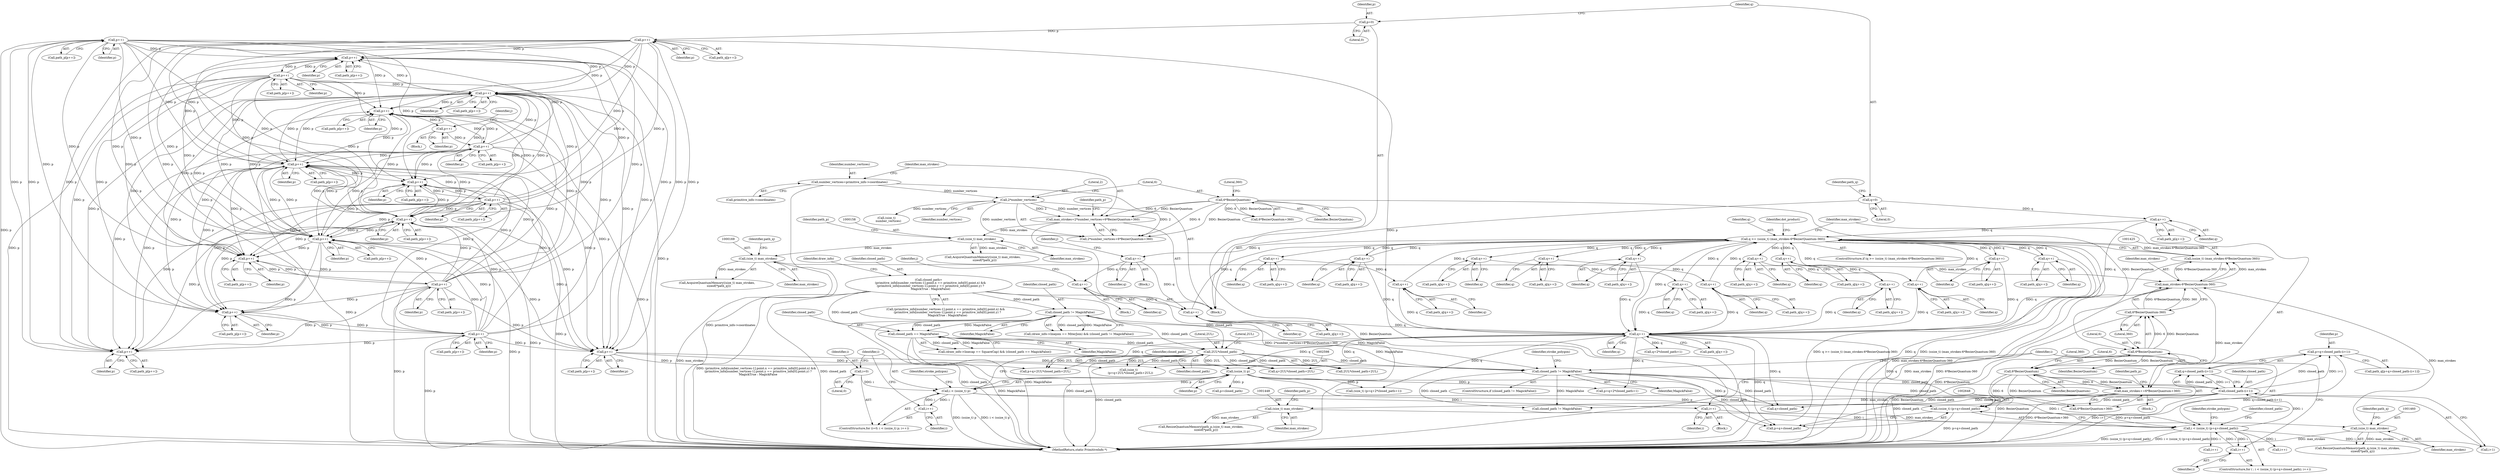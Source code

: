 digraph "0_ImageMagick_726812fa2fa7ce16bcf58f6e115f65427a1c0950_5@API" {
"1002672" [label="(Call,p+q+closed_path-(i+1))"];
"1002676" [label="(Call,closed_path-(i+1))"];
"1002620" [label="(Call,closed_path != MagickFalse)"];
"1002577" [label="(Call,2UL*closed_path)"];
"1000274" [label="(Call,closed_path != MagickFalse)"];
"1000221" [label="(Call,closed_path=\n    (primitive_info[number_vertices-1].point.x == primitive_info[0].point.x) &&\n    (primitive_info[number_vertices-1].point.y == primitive_info[0].point.y) ?\n    MagickTrue : MagickFalse)"];
"1000440" [label="(Call,closed_path == MagickFalse)"];
"1002645" [label="(Call,i < (ssize_t) (p+q+closed_path))"];
"1002642" [label="(Call,i++)"];
"1002595" [label="(Call,i < (ssize_t) p)"];
"1002592" [label="(Call,i=0)"];
"1002600" [label="(Call,i++)"];
"1002597" [label="(Call,(ssize_t) p)"];
"1002552" [label="(Call,p++)"];
"1001795" [label="(Call,p++)"];
"1001787" [label="(Call,p++)"];
"1001606" [label="(Call,p++)"];
"1001598" [label="(Call,p++)"];
"1002178" [label="(Call,p++)"];
"1002482" [label="(Call,p++)"];
"1002477" [label="(Call,p++)"];
"1002395" [label="(Call,p++)"];
"1001679" [label="(Call,p++)"];
"1000798" [label="(Call,p++)"];
"1000789" [label="(Call,p=0)"];
"1002026" [label="(Call,p++)"];
"1002018" [label="(Call,p++)"];
"1001713" [label="(Call,p++)"];
"1001705" [label="(Call,p++)"];
"1002212" [label="(Call,p++)"];
"1002204" [label="(Call,p++)"];
"1001777" [label="(Call,p++)"];
"1001588" [label="(Call,p++)"];
"1002654" [label="(Call,i++)"];
"1002647" [label="(Call,(ssize_t) (p+q+closed_path))"];
"1002560" [label="(Call,q++)"];
"1002105" [label="(Call,q++)"];
"1002097" [label="(Call,q++)"];
"1001422" [label="(Call,q >= (ssize_t) (max_strokes-6*BezierQuantum-360))"];
"1002170" [label="(Call,q++)"];
"1002196" [label="(Call,q++)"];
"1002188" [label="(Call,q++)"];
"1001697" [label="(Call,q++)"];
"1001689" [label="(Call,q++)"];
"1001999" [label="(Call,q++)"];
"1001915" [label="(Call,q++)"];
"1001994" [label="(Call,q++)"];
"1002276" [label="(Call,q++)"];
"1002294" [label="(Call,q++)"];
"1002286" [label="(Call,q++)"];
"1001527" [label="(Call,q++)"];
"1001519" [label="(Call,q++)"];
"1000806" [label="(Call,q++)"];
"1000792" [label="(Call,q=0)"];
"1001671" [label="(Call,q++)"];
"1002087" [label="(Call,q++)"];
"1001424" [label="(Call,(ssize_t) (max_strokes-6*BezierQuantum-360))"];
"1001426" [label="(Call,max_strokes-6*BezierQuantum-360)"];
"1001459" [label="(Call,(size_t) max_strokes)"];
"1001447" [label="(Call,(size_t) max_strokes)"];
"1001434" [label="(Call,max_strokes+=6*BezierQuantum+360)"];
"1001437" [label="(Call,6*BezierQuantum)"];
"1001429" [label="(Call,6*BezierQuantum)"];
"1000148" [label="(Call,6*BezierQuantum)"];
"1000168" [label="(Call,(size_t) max_strokes)"];
"1000157" [label="(Call,(size_t) max_strokes)"];
"1000141" [label="(Call,max_strokes=2*number_vertices+6*BezierQuantum+360)"];
"1000144" [label="(Call,2*number_vertices)"];
"1000136" [label="(Call,number_vertices=primitive_info->coordinates)"];
"1001428" [label="(Call,6*BezierQuantum-360)"];
"1002601" [label="(Identifier,i)"];
"1002018" [label="(Call,p++)"];
"1001677" [label="(Call,path_p[p++])"];
"1001431" [label="(Identifier,BezierQuantum)"];
"1001429" [label="(Call,6*BezierQuantum)"];
"1001778" [label="(Identifier,p)"];
"1000138" [label="(Call,primitive_info->coordinates)"];
"1002646" [label="(Identifier,i)"];
"1000434" [label="(Call,(draw_info->linecap == SquareCap) && (closed_path == MagickFalse))"];
"1002552" [label="(Call,p++)"];
"1002411" [label="(Block,)"];
"1001697" [label="(Call,q++)"];
"1001452" [label="(Identifier,path_p)"];
"1001437" [label="(Call,6*BezierQuantum)"];
"1000146" [label="(Identifier,number_vertices)"];
"1001788" [label="(Identifier,p)"];
"1002673" [label="(Identifier,p)"];
"1002477" [label="(Call,p++)"];
"1000792" [label="(Call,q=0)"];
"1000794" [label="(Literal,0)"];
"1000173" [label="(Identifier,path_q)"];
"1002597" [label="(Call,(ssize_t) p)"];
"1002621" [label="(Identifier,closed_path)"];
"1001994" [label="(Call,q++)"];
"1002483" [label="(Identifier,p)"];
"1001599" [label="(Identifier,p)"];
"1002642" [label="(Call,i++)"];
"1001435" [label="(Identifier,max_strokes)"];
"1002295" [label="(Identifier,q)"];
"1002591" [label="(ControlStructure,for (i=0; i < (ssize_t) p; i++))"];
"1001464" [label="(Identifier,path_q)"];
"1002560" [label="(Call,q++)"];
"1002743" [label="(Call,p+q+2*closed_path+1)"];
"1000806" [label="(Call,q++)"];
"1002179" [label="(Identifier,p)"];
"1000807" [label="(Identifier,q)"];
"1001997" [label="(Call,path_q[q++])"];
"1000797" [label="(Identifier,path_q)"];
"1002016" [label="(Call,path_p[p++])"];
"1000143" [label="(Call,2*number_vertices+6*BezierQuantum+360)"];
"1001428" [label="(Call,6*BezierQuantum-360)"];
"1001442" [label="(Identifier,path_p)"];
"1002393" [label="(Call,path_p[p++])"];
"1001447" [label="(Call,(size_t) max_strokes)"];
"1002622" [label="(Identifier,MagickFalse)"];
"1001588" [label="(Call,p++)"];
"1002095" [label="(Call,path_q[q++])"];
"1002026" [label="(Call,p++)"];
"1002024" [label="(Call,path_p[p++])"];
"1000151" [label="(Literal,360)"];
"1002623" [label="(Block,)"];
"1002482" [label="(Call,p++)"];
"1001424" [label="(Call,(ssize_t) (max_strokes-6*BezierQuantum-360))"];
"1002596" [label="(Identifier,i)"];
"1001777" [label="(Call,p++)"];
"1002276" [label="(Call,q++)"];
"1001606" [label="(Call,p++)"];
"1001430" [label="(Literal,6)"];
"1002572" [label="(Call,p+q+2UL*closed_path+2UL)"];
"1001695" [label="(Call,path_q[q++])"];
"1001525" [label="(Call,path_q[q++])"];
"1002188" [label="(Call,q++)"];
"1002620" [label="(Call,closed_path != MagickFalse)"];
"1002000" [label="(Identifier,q)"];
"1000274" [label="(Call,closed_path != MagickFalse)"];
"1000799" [label="(Identifier,p)"];
"1002395" [label="(Call,p++)"];
"1002561" [label="(Identifier,q)"];
"1001427" [label="(Identifier,max_strokes)"];
"1001671" [label="(Call,q++)"];
"1001687" [label="(Call,path_q[q++])"];
"1001995" [label="(Identifier,q)"];
"1000167" [label="(Call,AcquireQuantumMemory((size_t) max_strokes,\n    sizeof(*path_q)))"];
"1002659" [label="(Identifier,stroke_polygon)"];
"1002189" [label="(Identifier,q)"];
"1002579" [label="(Identifier,closed_path)"];
"1002599" [label="(Identifier,p)"];
"1000136" [label="(Call,number_vertices=primitive_info->coordinates)"];
"1001793" [label="(Call,path_p[p++])"];
"1002550" [label="(Call,path_p[p++])"];
"1001915" [label="(Call,q++)"];
"1001457" [label="(Call,ResizeQuantumMemory(path_q,(size_t) max_strokes,\n           sizeof(*path_q)))"];
"1001927" [label="(Identifier,j)"];
"1001785" [label="(Call,path_p[p++])"];
"1001586" [label="(Call,path_p[p++])"];
"1002087" [label="(Call,q++)"];
"1002410" [label="(Identifier,j)"];
"1002772" [label="(MethodReturn,static PrimitiveInfo *)"];
"1001528" [label="(Identifier,q)"];
"1001706" [label="(Identifier,p)"];
"1002649" [label="(Call,p+q+closed_path)"];
"1000440" [label="(Call,closed_path == MagickFalse)"];
"1001796" [label="(Identifier,p)"];
"1000180" [label="(Call,(size_t)\n    number_vertices)"];
"1001589" [label="(Identifier,p)"];
"1001517" [label="(Call,path_q[q++])"];
"1002176" [label="(Call,path_p[p++])"];
"1000142" [label="(Identifier,max_strokes)"];
"1002702" [label="(Call,p+closed_path)"];
"1000153" [label="(Identifier,path_p)"];
"1000798" [label="(Call,p++)"];
"1001703" [label="(Call,path_p[p++])"];
"1001423" [label="(Identifier,q)"];
"1002213" [label="(Identifier,p)"];
"1001449" [label="(Identifier,max_strokes)"];
"1002654" [label="(Call,i++)"];
"1002553" [label="(Identifier,p)"];
"1002676" [label="(Call,closed_path-(i+1))"];
"1001720" [label="(Block,)"];
"1002643" [label="(Identifier,i)"];
"1002678" [label="(Call,i+1)"];
"1002594" [label="(Literal,0)"];
"1001679" [label="(Call,p++)"];
"1002210" [label="(Call,path_p[p++])"];
"1001598" [label="(Call,p++)"];
"1000796" [label="(Call,path_q[p++])"];
"1002287" [label="(Identifier,q)"];
"1000147" [label="(Call,6*BezierQuantum+360)"];
"1000141" [label="(Call,max_strokes=2*number_vertices+6*BezierQuantum+360)"];
"1002674" [label="(Call,q+closed_path-(i+1))"];
"1002683" [label="(Identifier,closed_path)"];
"1001669" [label="(Call,path_q[q++])"];
"1002088" [label="(Identifier,q)"];
"1000148" [label="(Call,6*BezierQuantum)"];
"1002593" [label="(Identifier,i)"];
"1002682" [label="(Call,closed_path != MagickFalse)"];
"1002178" [label="(Call,p++)"];
"1001440" [label="(Literal,360)"];
"1002672" [label="(Call,p+q+closed_path-(i+1))"];
"1002204" [label="(Call,p++)"];
"1000223" [label="(Call,(primitive_info[number_vertices-1].point.x == primitive_info[0].point.x) &&\n    (primitive_info[number_vertices-1].point.y == primitive_info[0].point.y) ?\n    MagickTrue : MagickFalse)"];
"1002670" [label="(Call,path_q[p+q+closed_path-(i+1)])"];
"1000170" [label="(Identifier,max_strokes)"];
"1000791" [label="(Literal,0)"];
"1002097" [label="(Call,q++)"];
"1000790" [label="(Identifier,p)"];
"1000150" [label="(Identifier,BezierQuantum)"];
"1001672" [label="(Identifier,q)"];
"1000276" [label="(Identifier,MagickFalse)"];
"1002019" [label="(Identifier,p)"];
"1002478" [label="(Identifier,p)"];
"1001604" [label="(Call,path_p[p++])"];
"1001999" [label="(Call,q++)"];
"1002085" [label="(Call,path_q[q++])"];
"1002570" [label="(Call,(size_t)\n    (p+q+2UL*closed_path+2UL))"];
"1001698" [label="(Identifier,q)"];
"1001459" [label="(Call,(size_t) max_strokes)"];
"1002745" [label="(Call,q+2*closed_path+1)"];
"1002592" [label="(Call,i=0)"];
"1000804" [label="(Call,path_p[q++])"];
"1002600" [label="(Call,i++)"];
"1001438" [label="(Literal,6)"];
"1002578" [label="(Literal,2UL)"];
"1001432" [label="(Literal,360)"];
"1002027" [label="(Identifier,p)"];
"1001711" [label="(Call,path_p[p++])"];
"1002580" [label="(Literal,2UL)"];
"1002480" [label="(Call,path_p[p++])"];
"1001527" [label="(Call,q++)"];
"1001445" [label="(Call,ResizeQuantumMemory(path_p,(size_t) max_strokes,\n           sizeof(*path_p)))"];
"1001461" [label="(Identifier,max_strokes)"];
"1000156" [label="(Call,AcquireQuantumMemory((size_t) max_strokes,\n    sizeof(*path_p)))"];
"1002647" [label="(Call,(ssize_t) (p+q+closed_path))"];
"1001421" [label="(ControlStructure,if (q >= (ssize_t) (max_strokes-6*BezierQuantum-360)))"];
"1001489" [label="(Identifier,dot_product)"];
"1001714" [label="(Identifier,p)"];
"1001787" [label="(Call,p++)"];
"1002595" [label="(Call,i < (ssize_t) p)"];
"1002577" [label="(Call,2UL*closed_path)"];
"1000221" [label="(Call,closed_path=\n    (primitive_info[number_vertices-1].point.x == primitive_info[0].point.x) &&\n    (primitive_info[number_vertices-1].point.y == primitive_info[0].point.y) ?\n    MagickTrue : MagickFalse)"];
"1002168" [label="(Call,path_q[q++])"];
"1002194" [label="(Call,path_q[q++])"];
"1002626" [label="(Identifier,stroke_polygon)"];
"1001795" [label="(Call,p++)"];
"1002284" [label="(Call,path_q[q++])"];
"1002558" [label="(Call,path_q[q++])"];
"1002651" [label="(Call,q+closed_path)"];
"1002196" [label="(Call,q++)"];
"1001433" [label="(Block,)"];
"1000162" [label="(Identifier,path_p)"];
"1002205" [label="(Identifier,p)"];
"1002655" [label="(Identifier,i)"];
"1002202" [label="(Call,path_p[p++])"];
"1002605" [label="(Identifier,stroke_polygon)"];
"1001426" [label="(Call,max_strokes-6*BezierQuantum-360)"];
"1001916" [label="(Identifier,q)"];
"1002726" [label="(Call,i++)"];
"1001689" [label="(Call,q++)"];
"1002170" [label="(Call,q++)"];
"1001919" [label="(Identifier,j)"];
"1001434" [label="(Call,max_strokes+=6*BezierQuantum+360)"];
"1000275" [label="(Identifier,closed_path)"];
"1001596" [label="(Call,path_p[p++])"];
"1002294" [label="(Call,q++)"];
"1002644" [label="(ControlStructure,for ( ; i < (ssize_t) (p+q+closed_path); i++))"];
"1001422" [label="(Call,q >= (ssize_t) (max_strokes-6*BezierQuantum-360))"];
"1002645" [label="(Call,i < (ssize_t) (p+q+closed_path))"];
"1002286" [label="(Call,q++)"];
"1001439" [label="(Identifier,BezierQuantum)"];
"1002106" [label="(Identifier,q)"];
"1002741" [label="(Call,(size_t) (p+q+2*closed_path+1))"];
"1001520" [label="(Identifier,q)"];
"1000442" [label="(Identifier,MagickFalse)"];
"1002274" [label="(Call,path_q[q++])"];
"1001436" [label="(Call,6*BezierQuantum+360)"];
"1002619" [label="(ControlStructure,if (closed_path != MagickFalse))"];
"1001519" [label="(Call,q++)"];
"1001705" [label="(Call,p++)"];
"1002292" [label="(Call,path_q[q++])"];
"1000144" [label="(Call,2*number_vertices)"];
"1000137" [label="(Identifier,number_vertices)"];
"1000793" [label="(Identifier,q)"];
"1001690" [label="(Identifier,q)"];
"1001607" [label="(Identifier,p)"];
"1000222" [label="(Identifier,closed_path)"];
"1002574" [label="(Call,q+2UL*closed_path+2UL)"];
"1002105" [label="(Call,q++)"];
"1002186" [label="(Call,path_q[q++])"];
"1002277" [label="(Identifier,q)"];
"1000157" [label="(Call,(size_t) max_strokes)"];
"1000789" [label="(Call,p=0)"];
"1001775" [label="(Call,path_p[p++])"];
"1002396" [label="(Identifier,p)"];
"1000159" [label="(Identifier,max_strokes)"];
"1001713" [label="(Call,p++)"];
"1002171" [label="(Identifier,q)"];
"1002576" [label="(Call,2UL*closed_path+2UL)"];
"1002677" [label="(Identifier,closed_path)"];
"1002212" [label="(Call,p++)"];
"1002706" [label="(Call,i++)"];
"1001680" [label="(Identifier,p)"];
"1002197" [label="(Identifier,q)"];
"1000441" [label="(Identifier,closed_path)"];
"1000268" [label="(Call,(draw_info->linejoin == MiterJoin) && (closed_path != MagickFalse))"];
"1000168" [label="(Call,(size_t) max_strokes)"];
"1000149" [label="(Literal,6)"];
"1001928" [label="(Block,)"];
"1000265" [label="(Identifier,draw_info)"];
"1002103" [label="(Call,path_q[q++])"];
"1002098" [label="(Identifier,q)"];
"1000145" [label="(Literal,2)"];
"1000108" [label="(Block,)"];
"1002672" -> "1002670"  [label="AST: "];
"1002672" -> "1002674"  [label="CFG: "];
"1002673" -> "1002672"  [label="AST: "];
"1002674" -> "1002672"  [label="AST: "];
"1002670" -> "1002672"  [label="CFG: "];
"1002672" -> "1002772"  [label="DDG: q+closed_path-(i+1)"];
"1002676" -> "1002672"  [label="DDG: closed_path"];
"1002676" -> "1002672"  [label="DDG: i+1"];
"1002676" -> "1002674"  [label="AST: "];
"1002676" -> "1002678"  [label="CFG: "];
"1002677" -> "1002676"  [label="AST: "];
"1002678" -> "1002676"  [label="AST: "];
"1002674" -> "1002676"  [label="CFG: "];
"1002676" -> "1002772"  [label="DDG: i+1"];
"1002676" -> "1002647"  [label="DDG: closed_path"];
"1002676" -> "1002649"  [label="DDG: closed_path"];
"1002676" -> "1002651"  [label="DDG: closed_path"];
"1002676" -> "1002674"  [label="DDG: closed_path"];
"1002676" -> "1002674"  [label="DDG: i+1"];
"1002620" -> "1002676"  [label="DDG: closed_path"];
"1002645" -> "1002676"  [label="DDG: i"];
"1002676" -> "1002682"  [label="DDG: closed_path"];
"1002620" -> "1002619"  [label="AST: "];
"1002620" -> "1002622"  [label="CFG: "];
"1002621" -> "1002620"  [label="AST: "];
"1002622" -> "1002620"  [label="AST: "];
"1002626" -> "1002620"  [label="CFG: "];
"1002646" -> "1002620"  [label="CFG: "];
"1002577" -> "1002620"  [label="DDG: closed_path"];
"1000274" -> "1002620"  [label="DDG: MagickFalse"];
"1000440" -> "1002620"  [label="DDG: MagickFalse"];
"1002620" -> "1002647"  [label="DDG: closed_path"];
"1002620" -> "1002649"  [label="DDG: closed_path"];
"1002620" -> "1002651"  [label="DDG: closed_path"];
"1002620" -> "1002682"  [label="DDG: closed_path"];
"1002620" -> "1002682"  [label="DDG: MagickFalse"];
"1002577" -> "1002576"  [label="AST: "];
"1002577" -> "1002579"  [label="CFG: "];
"1002578" -> "1002577"  [label="AST: "];
"1002579" -> "1002577"  [label="AST: "];
"1002580" -> "1002577"  [label="CFG: "];
"1002577" -> "1002772"  [label="DDG: closed_path"];
"1002577" -> "1002570"  [label="DDG: 2UL"];
"1002577" -> "1002570"  [label="DDG: closed_path"];
"1002577" -> "1002572"  [label="DDG: 2UL"];
"1002577" -> "1002572"  [label="DDG: closed_path"];
"1002577" -> "1002574"  [label="DDG: 2UL"];
"1002577" -> "1002574"  [label="DDG: closed_path"];
"1002577" -> "1002576"  [label="DDG: 2UL"];
"1002577" -> "1002576"  [label="DDG: closed_path"];
"1000274" -> "1002577"  [label="DDG: closed_path"];
"1000221" -> "1002577"  [label="DDG: closed_path"];
"1000440" -> "1002577"  [label="DDG: closed_path"];
"1000274" -> "1000268"  [label="AST: "];
"1000274" -> "1000276"  [label="CFG: "];
"1000275" -> "1000274"  [label="AST: "];
"1000276" -> "1000274"  [label="AST: "];
"1000268" -> "1000274"  [label="CFG: "];
"1000274" -> "1002772"  [label="DDG: closed_path"];
"1000274" -> "1002772"  [label="DDG: MagickFalse"];
"1000274" -> "1000268"  [label="DDG: closed_path"];
"1000274" -> "1000268"  [label="DDG: MagickFalse"];
"1000221" -> "1000274"  [label="DDG: closed_path"];
"1000274" -> "1000440"  [label="DDG: closed_path"];
"1000274" -> "1000440"  [label="DDG: MagickFalse"];
"1000221" -> "1000108"  [label="AST: "];
"1000221" -> "1000223"  [label="CFG: "];
"1000222" -> "1000221"  [label="AST: "];
"1000223" -> "1000221"  [label="AST: "];
"1000265" -> "1000221"  [label="CFG: "];
"1000221" -> "1002772"  [label="DDG: (primitive_info[number_vertices-1].point.x == primitive_info[0].point.x) &&\n    (primitive_info[number_vertices-1].point.y == primitive_info[0].point.y) ?\n    MagickTrue : MagickFalse"];
"1000221" -> "1002772"  [label="DDG: closed_path"];
"1000221" -> "1000440"  [label="DDG: closed_path"];
"1000440" -> "1000434"  [label="AST: "];
"1000440" -> "1000442"  [label="CFG: "];
"1000441" -> "1000440"  [label="AST: "];
"1000442" -> "1000440"  [label="AST: "];
"1000434" -> "1000440"  [label="CFG: "];
"1000440" -> "1002772"  [label="DDG: MagickFalse"];
"1000440" -> "1002772"  [label="DDG: closed_path"];
"1000440" -> "1000434"  [label="DDG: closed_path"];
"1000440" -> "1000434"  [label="DDG: MagickFalse"];
"1002645" -> "1002644"  [label="AST: "];
"1002645" -> "1002647"  [label="CFG: "];
"1002646" -> "1002645"  [label="AST: "];
"1002647" -> "1002645"  [label="AST: "];
"1002659" -> "1002645"  [label="CFG: "];
"1002683" -> "1002645"  [label="CFG: "];
"1002645" -> "1002772"  [label="DDG: (ssize_t) (p+q+closed_path)"];
"1002645" -> "1002772"  [label="DDG: i < (ssize_t) (p+q+closed_path)"];
"1002642" -> "1002645"  [label="DDG: i"];
"1002595" -> "1002645"  [label="DDG: i"];
"1002654" -> "1002645"  [label="DDG: i"];
"1002647" -> "1002645"  [label="DDG: p+q+closed_path"];
"1002645" -> "1002654"  [label="DDG: i"];
"1002645" -> "1002678"  [label="DDG: i"];
"1002645" -> "1002706"  [label="DDG: i"];
"1002645" -> "1002726"  [label="DDG: i"];
"1002642" -> "1002623"  [label="AST: "];
"1002642" -> "1002643"  [label="CFG: "];
"1002643" -> "1002642"  [label="AST: "];
"1002646" -> "1002642"  [label="CFG: "];
"1002595" -> "1002642"  [label="DDG: i"];
"1002595" -> "1002591"  [label="AST: "];
"1002595" -> "1002597"  [label="CFG: "];
"1002596" -> "1002595"  [label="AST: "];
"1002597" -> "1002595"  [label="AST: "];
"1002605" -> "1002595"  [label="CFG: "];
"1002621" -> "1002595"  [label="CFG: "];
"1002595" -> "1002772"  [label="DDG: (ssize_t) p"];
"1002595" -> "1002772"  [label="DDG: i < (ssize_t) p"];
"1002592" -> "1002595"  [label="DDG: i"];
"1002600" -> "1002595"  [label="DDG: i"];
"1002597" -> "1002595"  [label="DDG: p"];
"1002595" -> "1002600"  [label="DDG: i"];
"1002592" -> "1002591"  [label="AST: "];
"1002592" -> "1002594"  [label="CFG: "];
"1002593" -> "1002592"  [label="AST: "];
"1002594" -> "1002592"  [label="AST: "];
"1002596" -> "1002592"  [label="CFG: "];
"1002600" -> "1002591"  [label="AST: "];
"1002600" -> "1002601"  [label="CFG: "];
"1002601" -> "1002600"  [label="AST: "];
"1002596" -> "1002600"  [label="CFG: "];
"1002597" -> "1002599"  [label="CFG: "];
"1002598" -> "1002597"  [label="AST: "];
"1002599" -> "1002597"  [label="AST: "];
"1002552" -> "1002597"  [label="DDG: p"];
"1002597" -> "1002647"  [label="DDG: p"];
"1002597" -> "1002649"  [label="DDG: p"];
"1002597" -> "1002702"  [label="DDG: p"];
"1002597" -> "1002741"  [label="DDG: p"];
"1002597" -> "1002743"  [label="DDG: p"];
"1002552" -> "1002550"  [label="AST: "];
"1002552" -> "1002553"  [label="CFG: "];
"1002553" -> "1002552"  [label="AST: "];
"1002550" -> "1002552"  [label="CFG: "];
"1001795" -> "1002552"  [label="DDG: p"];
"1001606" -> "1002552"  [label="DDG: p"];
"1002178" -> "1002552"  [label="DDG: p"];
"1002482" -> "1002552"  [label="DDG: p"];
"1001679" -> "1002552"  [label="DDG: p"];
"1000798" -> "1002552"  [label="DDG: p"];
"1002026" -> "1002552"  [label="DDG: p"];
"1001713" -> "1002552"  [label="DDG: p"];
"1002212" -> "1002552"  [label="DDG: p"];
"1001777" -> "1002552"  [label="DDG: p"];
"1001588" -> "1002552"  [label="DDG: p"];
"1002552" -> "1002570"  [label="DDG: p"];
"1002552" -> "1002572"  [label="DDG: p"];
"1001795" -> "1001793"  [label="AST: "];
"1001795" -> "1001796"  [label="CFG: "];
"1001796" -> "1001795"  [label="AST: "];
"1001793" -> "1001795"  [label="CFG: "];
"1001795" -> "1002772"  [label="DDG: p"];
"1001795" -> "1001588"  [label="DDG: p"];
"1001795" -> "1001598"  [label="DDG: p"];
"1001795" -> "1001679"  [label="DDG: p"];
"1001795" -> "1001705"  [label="DDG: p"];
"1001795" -> "1001777"  [label="DDG: p"];
"1001795" -> "1001787"  [label="DDG: p"];
"1001787" -> "1001795"  [label="DDG: p"];
"1001795" -> "1002018"  [label="DDG: p"];
"1001795" -> "1002178"  [label="DDG: p"];
"1001795" -> "1002204"  [label="DDG: p"];
"1001795" -> "1002395"  [label="DDG: p"];
"1001787" -> "1001785"  [label="AST: "];
"1001787" -> "1001788"  [label="CFG: "];
"1001788" -> "1001787"  [label="AST: "];
"1001785" -> "1001787"  [label="CFG: "];
"1001606" -> "1001787"  [label="DDG: p"];
"1002178" -> "1001787"  [label="DDG: p"];
"1002482" -> "1001787"  [label="DDG: p"];
"1001679" -> "1001787"  [label="DDG: p"];
"1000798" -> "1001787"  [label="DDG: p"];
"1002026" -> "1001787"  [label="DDG: p"];
"1001713" -> "1001787"  [label="DDG: p"];
"1002212" -> "1001787"  [label="DDG: p"];
"1001777" -> "1001787"  [label="DDG: p"];
"1001588" -> "1001787"  [label="DDG: p"];
"1001606" -> "1001604"  [label="AST: "];
"1001606" -> "1001607"  [label="CFG: "];
"1001607" -> "1001606"  [label="AST: "];
"1001604" -> "1001606"  [label="CFG: "];
"1001606" -> "1002772"  [label="DDG: p"];
"1001606" -> "1001588"  [label="DDG: p"];
"1001606" -> "1001598"  [label="DDG: p"];
"1001598" -> "1001606"  [label="DDG: p"];
"1001606" -> "1001679"  [label="DDG: p"];
"1001606" -> "1001705"  [label="DDG: p"];
"1001606" -> "1001777"  [label="DDG: p"];
"1001606" -> "1002018"  [label="DDG: p"];
"1001606" -> "1002178"  [label="DDG: p"];
"1001606" -> "1002204"  [label="DDG: p"];
"1001606" -> "1002395"  [label="DDG: p"];
"1001598" -> "1001596"  [label="AST: "];
"1001598" -> "1001599"  [label="CFG: "];
"1001599" -> "1001598"  [label="AST: "];
"1001596" -> "1001598"  [label="CFG: "];
"1002178" -> "1001598"  [label="DDG: p"];
"1002482" -> "1001598"  [label="DDG: p"];
"1001679" -> "1001598"  [label="DDG: p"];
"1000798" -> "1001598"  [label="DDG: p"];
"1002026" -> "1001598"  [label="DDG: p"];
"1001713" -> "1001598"  [label="DDG: p"];
"1002212" -> "1001598"  [label="DDG: p"];
"1001777" -> "1001598"  [label="DDG: p"];
"1001588" -> "1001598"  [label="DDG: p"];
"1002178" -> "1002176"  [label="AST: "];
"1002178" -> "1002179"  [label="CFG: "];
"1002179" -> "1002178"  [label="AST: "];
"1002176" -> "1002178"  [label="CFG: "];
"1002178" -> "1002772"  [label="DDG: p"];
"1002178" -> "1001588"  [label="DDG: p"];
"1002178" -> "1001679"  [label="DDG: p"];
"1002178" -> "1001705"  [label="DDG: p"];
"1002178" -> "1001777"  [label="DDG: p"];
"1002178" -> "1002018"  [label="DDG: p"];
"1002482" -> "1002178"  [label="DDG: p"];
"1001679" -> "1002178"  [label="DDG: p"];
"1000798" -> "1002178"  [label="DDG: p"];
"1002026" -> "1002178"  [label="DDG: p"];
"1001713" -> "1002178"  [label="DDG: p"];
"1002212" -> "1002178"  [label="DDG: p"];
"1001777" -> "1002178"  [label="DDG: p"];
"1001588" -> "1002178"  [label="DDG: p"];
"1002178" -> "1002204"  [label="DDG: p"];
"1002178" -> "1002395"  [label="DDG: p"];
"1002482" -> "1002480"  [label="AST: "];
"1002482" -> "1002483"  [label="CFG: "];
"1002483" -> "1002482"  [label="AST: "];
"1002480" -> "1002482"  [label="CFG: "];
"1002482" -> "1002772"  [label="DDG: p"];
"1002482" -> "1001588"  [label="DDG: p"];
"1002482" -> "1001679"  [label="DDG: p"];
"1002482" -> "1001705"  [label="DDG: p"];
"1002482" -> "1001777"  [label="DDG: p"];
"1002482" -> "1002018"  [label="DDG: p"];
"1002482" -> "1002204"  [label="DDG: p"];
"1002482" -> "1002395"  [label="DDG: p"];
"1002477" -> "1002482"  [label="DDG: p"];
"1002395" -> "1002482"  [label="DDG: p"];
"1002477" -> "1002411"  [label="AST: "];
"1002477" -> "1002478"  [label="CFG: "];
"1002478" -> "1002477"  [label="AST: "];
"1002410" -> "1002477"  [label="CFG: "];
"1002395" -> "1002477"  [label="DDG: p"];
"1002395" -> "1002393"  [label="AST: "];
"1002395" -> "1002396"  [label="CFG: "];
"1002396" -> "1002395"  [label="AST: "];
"1002393" -> "1002395"  [label="CFG: "];
"1001679" -> "1002395"  [label="DDG: p"];
"1000798" -> "1002395"  [label="DDG: p"];
"1002026" -> "1002395"  [label="DDG: p"];
"1001713" -> "1002395"  [label="DDG: p"];
"1002212" -> "1002395"  [label="DDG: p"];
"1001777" -> "1002395"  [label="DDG: p"];
"1001588" -> "1002395"  [label="DDG: p"];
"1001679" -> "1001677"  [label="AST: "];
"1001679" -> "1001680"  [label="CFG: "];
"1001680" -> "1001679"  [label="AST: "];
"1001677" -> "1001679"  [label="CFG: "];
"1001679" -> "1002772"  [label="DDG: p"];
"1001679" -> "1001588"  [label="DDG: p"];
"1000798" -> "1001679"  [label="DDG: p"];
"1002026" -> "1001679"  [label="DDG: p"];
"1001713" -> "1001679"  [label="DDG: p"];
"1002212" -> "1001679"  [label="DDG: p"];
"1001777" -> "1001679"  [label="DDG: p"];
"1001588" -> "1001679"  [label="DDG: p"];
"1001679" -> "1001705"  [label="DDG: p"];
"1001679" -> "1001777"  [label="DDG: p"];
"1001679" -> "1002018"  [label="DDG: p"];
"1001679" -> "1002204"  [label="DDG: p"];
"1000798" -> "1000796"  [label="AST: "];
"1000798" -> "1000799"  [label="CFG: "];
"1000799" -> "1000798"  [label="AST: "];
"1000796" -> "1000798"  [label="CFG: "];
"1000798" -> "1002772"  [label="DDG: p"];
"1000789" -> "1000798"  [label="DDG: p"];
"1000798" -> "1001588"  [label="DDG: p"];
"1000798" -> "1001705"  [label="DDG: p"];
"1000798" -> "1001777"  [label="DDG: p"];
"1000798" -> "1002018"  [label="DDG: p"];
"1000798" -> "1002204"  [label="DDG: p"];
"1000789" -> "1000108"  [label="AST: "];
"1000789" -> "1000791"  [label="CFG: "];
"1000790" -> "1000789"  [label="AST: "];
"1000791" -> "1000789"  [label="AST: "];
"1000793" -> "1000789"  [label="CFG: "];
"1002026" -> "1002024"  [label="AST: "];
"1002026" -> "1002027"  [label="CFG: "];
"1002027" -> "1002026"  [label="AST: "];
"1002024" -> "1002026"  [label="CFG: "];
"1002026" -> "1002772"  [label="DDG: p"];
"1002026" -> "1001588"  [label="DDG: p"];
"1002026" -> "1001705"  [label="DDG: p"];
"1002026" -> "1001777"  [label="DDG: p"];
"1002026" -> "1002018"  [label="DDG: p"];
"1002018" -> "1002026"  [label="DDG: p"];
"1002026" -> "1002204"  [label="DDG: p"];
"1002018" -> "1002016"  [label="AST: "];
"1002018" -> "1002019"  [label="CFG: "];
"1002019" -> "1002018"  [label="AST: "];
"1002016" -> "1002018"  [label="CFG: "];
"1001713" -> "1002018"  [label="DDG: p"];
"1002212" -> "1002018"  [label="DDG: p"];
"1001777" -> "1002018"  [label="DDG: p"];
"1001588" -> "1002018"  [label="DDG: p"];
"1001713" -> "1001711"  [label="AST: "];
"1001713" -> "1001714"  [label="CFG: "];
"1001714" -> "1001713"  [label="AST: "];
"1001711" -> "1001713"  [label="CFG: "];
"1001713" -> "1002772"  [label="DDG: p"];
"1001713" -> "1001588"  [label="DDG: p"];
"1001713" -> "1001705"  [label="DDG: p"];
"1001705" -> "1001713"  [label="DDG: p"];
"1001713" -> "1001777"  [label="DDG: p"];
"1001713" -> "1002204"  [label="DDG: p"];
"1001705" -> "1001703"  [label="AST: "];
"1001705" -> "1001706"  [label="CFG: "];
"1001706" -> "1001705"  [label="AST: "];
"1001703" -> "1001705"  [label="CFG: "];
"1002212" -> "1001705"  [label="DDG: p"];
"1001777" -> "1001705"  [label="DDG: p"];
"1001588" -> "1001705"  [label="DDG: p"];
"1002212" -> "1002210"  [label="AST: "];
"1002212" -> "1002213"  [label="CFG: "];
"1002213" -> "1002212"  [label="AST: "];
"1002210" -> "1002212"  [label="CFG: "];
"1002212" -> "1002772"  [label="DDG: p"];
"1002212" -> "1001588"  [label="DDG: p"];
"1002212" -> "1001777"  [label="DDG: p"];
"1002212" -> "1002204"  [label="DDG: p"];
"1002204" -> "1002212"  [label="DDG: p"];
"1002204" -> "1002202"  [label="AST: "];
"1002204" -> "1002205"  [label="CFG: "];
"1002205" -> "1002204"  [label="AST: "];
"1002202" -> "1002204"  [label="CFG: "];
"1001777" -> "1002204"  [label="DDG: p"];
"1001588" -> "1002204"  [label="DDG: p"];
"1001777" -> "1001775"  [label="AST: "];
"1001777" -> "1001778"  [label="CFG: "];
"1001778" -> "1001777"  [label="AST: "];
"1001775" -> "1001777"  [label="CFG: "];
"1001777" -> "1002772"  [label="DDG: p"];
"1001777" -> "1001588"  [label="DDG: p"];
"1001588" -> "1001777"  [label="DDG: p"];
"1001588" -> "1001586"  [label="AST: "];
"1001588" -> "1001589"  [label="CFG: "];
"1001589" -> "1001588"  [label="AST: "];
"1001586" -> "1001588"  [label="CFG: "];
"1001588" -> "1002772"  [label="DDG: p"];
"1002654" -> "1002644"  [label="AST: "];
"1002654" -> "1002655"  [label="CFG: "];
"1002655" -> "1002654"  [label="AST: "];
"1002646" -> "1002654"  [label="CFG: "];
"1002647" -> "1002649"  [label="CFG: "];
"1002648" -> "1002647"  [label="AST: "];
"1002649" -> "1002647"  [label="AST: "];
"1002647" -> "1002772"  [label="DDG: p+q+closed_path"];
"1002560" -> "1002647"  [label="DDG: q"];
"1002560" -> "1002558"  [label="AST: "];
"1002560" -> "1002561"  [label="CFG: "];
"1002561" -> "1002560"  [label="AST: "];
"1002558" -> "1002560"  [label="CFG: "];
"1002105" -> "1002560"  [label="DDG: q"];
"1002170" -> "1002560"  [label="DDG: q"];
"1002196" -> "1002560"  [label="DDG: q"];
"1001697" -> "1002560"  [label="DDG: q"];
"1001422" -> "1002560"  [label="DDG: q"];
"1001999" -> "1002560"  [label="DDG: q"];
"1002276" -> "1002560"  [label="DDG: q"];
"1002294" -> "1002560"  [label="DDG: q"];
"1001527" -> "1002560"  [label="DDG: q"];
"1000806" -> "1002560"  [label="DDG: q"];
"1001671" -> "1002560"  [label="DDG: q"];
"1002087" -> "1002560"  [label="DDG: q"];
"1002560" -> "1002570"  [label="DDG: q"];
"1002560" -> "1002572"  [label="DDG: q"];
"1002560" -> "1002574"  [label="DDG: q"];
"1002560" -> "1002649"  [label="DDG: q"];
"1002560" -> "1002651"  [label="DDG: q"];
"1002560" -> "1002741"  [label="DDG: q"];
"1002560" -> "1002743"  [label="DDG: q"];
"1002560" -> "1002745"  [label="DDG: q"];
"1002105" -> "1002103"  [label="AST: "];
"1002105" -> "1002106"  [label="CFG: "];
"1002106" -> "1002105"  [label="AST: "];
"1002103" -> "1002105"  [label="CFG: "];
"1002105" -> "1001422"  [label="DDG: q"];
"1002097" -> "1002105"  [label="DDG: q"];
"1002097" -> "1002095"  [label="AST: "];
"1002097" -> "1002098"  [label="CFG: "];
"1002098" -> "1002097"  [label="AST: "];
"1002095" -> "1002097"  [label="CFG: "];
"1001422" -> "1002097"  [label="DDG: q"];
"1001422" -> "1001421"  [label="AST: "];
"1001422" -> "1001424"  [label="CFG: "];
"1001423" -> "1001422"  [label="AST: "];
"1001424" -> "1001422"  [label="AST: "];
"1001435" -> "1001422"  [label="CFG: "];
"1001489" -> "1001422"  [label="CFG: "];
"1001422" -> "1002772"  [label="DDG: q >= (ssize_t) (max_strokes-6*BezierQuantum-360)"];
"1001422" -> "1002772"  [label="DDG: q"];
"1001422" -> "1002772"  [label="DDG: (ssize_t) (max_strokes-6*BezierQuantum-360)"];
"1002170" -> "1001422"  [label="DDG: q"];
"1002196" -> "1001422"  [label="DDG: q"];
"1001697" -> "1001422"  [label="DDG: q"];
"1001999" -> "1001422"  [label="DDG: q"];
"1002276" -> "1001422"  [label="DDG: q"];
"1002294" -> "1001422"  [label="DDG: q"];
"1001527" -> "1001422"  [label="DDG: q"];
"1000806" -> "1001422"  [label="DDG: q"];
"1001671" -> "1001422"  [label="DDG: q"];
"1002087" -> "1001422"  [label="DDG: q"];
"1001424" -> "1001422"  [label="DDG: max_strokes-6*BezierQuantum-360"];
"1001422" -> "1001519"  [label="DDG: q"];
"1001422" -> "1001671"  [label="DDG: q"];
"1001422" -> "1001689"  [label="DDG: q"];
"1001422" -> "1001915"  [label="DDG: q"];
"1001422" -> "1002087"  [label="DDG: q"];
"1001422" -> "1002170"  [label="DDG: q"];
"1001422" -> "1002188"  [label="DDG: q"];
"1001422" -> "1002276"  [label="DDG: q"];
"1001422" -> "1002286"  [label="DDG: q"];
"1002170" -> "1002168"  [label="AST: "];
"1002170" -> "1002171"  [label="CFG: "];
"1002171" -> "1002170"  [label="AST: "];
"1002168" -> "1002170"  [label="CFG: "];
"1002196" -> "1002194"  [label="AST: "];
"1002196" -> "1002197"  [label="CFG: "];
"1002197" -> "1002196"  [label="AST: "];
"1002194" -> "1002196"  [label="CFG: "];
"1002188" -> "1002196"  [label="DDG: q"];
"1002188" -> "1002186"  [label="AST: "];
"1002188" -> "1002189"  [label="CFG: "];
"1002189" -> "1002188"  [label="AST: "];
"1002186" -> "1002188"  [label="CFG: "];
"1001697" -> "1001695"  [label="AST: "];
"1001697" -> "1001698"  [label="CFG: "];
"1001698" -> "1001697"  [label="AST: "];
"1001695" -> "1001697"  [label="CFG: "];
"1001689" -> "1001697"  [label="DDG: q"];
"1001689" -> "1001687"  [label="AST: "];
"1001689" -> "1001690"  [label="CFG: "];
"1001690" -> "1001689"  [label="AST: "];
"1001687" -> "1001689"  [label="CFG: "];
"1001999" -> "1001997"  [label="AST: "];
"1001999" -> "1002000"  [label="CFG: "];
"1002000" -> "1001999"  [label="AST: "];
"1001997" -> "1001999"  [label="CFG: "];
"1001915" -> "1001999"  [label="DDG: q"];
"1001994" -> "1001999"  [label="DDG: q"];
"1001915" -> "1001720"  [label="AST: "];
"1001915" -> "1001916"  [label="CFG: "];
"1001916" -> "1001915"  [label="AST: "];
"1001919" -> "1001915"  [label="CFG: "];
"1001915" -> "1001994"  [label="DDG: q"];
"1001994" -> "1001928"  [label="AST: "];
"1001994" -> "1001995"  [label="CFG: "];
"1001995" -> "1001994"  [label="AST: "];
"1001927" -> "1001994"  [label="CFG: "];
"1002276" -> "1002274"  [label="AST: "];
"1002276" -> "1002277"  [label="CFG: "];
"1002277" -> "1002276"  [label="AST: "];
"1002274" -> "1002276"  [label="CFG: "];
"1002294" -> "1002292"  [label="AST: "];
"1002294" -> "1002295"  [label="CFG: "];
"1002295" -> "1002294"  [label="AST: "];
"1002292" -> "1002294"  [label="CFG: "];
"1002286" -> "1002294"  [label="DDG: q"];
"1002286" -> "1002284"  [label="AST: "];
"1002286" -> "1002287"  [label="CFG: "];
"1002287" -> "1002286"  [label="AST: "];
"1002284" -> "1002286"  [label="CFG: "];
"1001527" -> "1001525"  [label="AST: "];
"1001527" -> "1001528"  [label="CFG: "];
"1001528" -> "1001527"  [label="AST: "];
"1001525" -> "1001527"  [label="CFG: "];
"1001519" -> "1001527"  [label="DDG: q"];
"1001519" -> "1001517"  [label="AST: "];
"1001519" -> "1001520"  [label="CFG: "];
"1001520" -> "1001519"  [label="AST: "];
"1001517" -> "1001519"  [label="CFG: "];
"1000806" -> "1000804"  [label="AST: "];
"1000806" -> "1000807"  [label="CFG: "];
"1000807" -> "1000806"  [label="AST: "];
"1000804" -> "1000806"  [label="CFG: "];
"1000792" -> "1000806"  [label="DDG: q"];
"1000792" -> "1000108"  [label="AST: "];
"1000792" -> "1000794"  [label="CFG: "];
"1000793" -> "1000792"  [label="AST: "];
"1000794" -> "1000792"  [label="AST: "];
"1000797" -> "1000792"  [label="CFG: "];
"1001671" -> "1001669"  [label="AST: "];
"1001671" -> "1001672"  [label="CFG: "];
"1001672" -> "1001671"  [label="AST: "];
"1001669" -> "1001671"  [label="CFG: "];
"1002087" -> "1002085"  [label="AST: "];
"1002087" -> "1002088"  [label="CFG: "];
"1002088" -> "1002087"  [label="AST: "];
"1002085" -> "1002087"  [label="CFG: "];
"1001424" -> "1001426"  [label="CFG: "];
"1001425" -> "1001424"  [label="AST: "];
"1001426" -> "1001424"  [label="AST: "];
"1001424" -> "1002772"  [label="DDG: max_strokes-6*BezierQuantum-360"];
"1001426" -> "1001424"  [label="DDG: max_strokes"];
"1001426" -> "1001424"  [label="DDG: 6*BezierQuantum-360"];
"1001426" -> "1001428"  [label="CFG: "];
"1001427" -> "1001426"  [label="AST: "];
"1001428" -> "1001426"  [label="AST: "];
"1001426" -> "1002772"  [label="DDG: max_strokes"];
"1001426" -> "1002772"  [label="DDG: 6*BezierQuantum-360"];
"1001459" -> "1001426"  [label="DDG: max_strokes"];
"1000168" -> "1001426"  [label="DDG: max_strokes"];
"1001428" -> "1001426"  [label="DDG: 6*BezierQuantum"];
"1001428" -> "1001426"  [label="DDG: 360"];
"1001426" -> "1001434"  [label="DDG: max_strokes"];
"1001459" -> "1001457"  [label="AST: "];
"1001459" -> "1001461"  [label="CFG: "];
"1001460" -> "1001459"  [label="AST: "];
"1001461" -> "1001459"  [label="AST: "];
"1001464" -> "1001459"  [label="CFG: "];
"1001459" -> "1002772"  [label="DDG: max_strokes"];
"1001459" -> "1001457"  [label="DDG: max_strokes"];
"1001447" -> "1001459"  [label="DDG: max_strokes"];
"1001447" -> "1001445"  [label="AST: "];
"1001447" -> "1001449"  [label="CFG: "];
"1001448" -> "1001447"  [label="AST: "];
"1001449" -> "1001447"  [label="AST: "];
"1001452" -> "1001447"  [label="CFG: "];
"1001447" -> "1001445"  [label="DDG: max_strokes"];
"1001434" -> "1001447"  [label="DDG: max_strokes"];
"1001434" -> "1001433"  [label="AST: "];
"1001434" -> "1001436"  [label="CFG: "];
"1001435" -> "1001434"  [label="AST: "];
"1001436" -> "1001434"  [label="AST: "];
"1001442" -> "1001434"  [label="CFG: "];
"1001434" -> "1002772"  [label="DDG: 6*BezierQuantum+360"];
"1001437" -> "1001434"  [label="DDG: 6"];
"1001437" -> "1001434"  [label="DDG: BezierQuantum"];
"1001437" -> "1001436"  [label="AST: "];
"1001437" -> "1001439"  [label="CFG: "];
"1001438" -> "1001437"  [label="AST: "];
"1001439" -> "1001437"  [label="AST: "];
"1001440" -> "1001437"  [label="CFG: "];
"1001437" -> "1002772"  [label="DDG: BezierQuantum"];
"1001437" -> "1001429"  [label="DDG: BezierQuantum"];
"1001437" -> "1001436"  [label="DDG: 6"];
"1001437" -> "1001436"  [label="DDG: BezierQuantum"];
"1001429" -> "1001437"  [label="DDG: BezierQuantum"];
"1001429" -> "1001428"  [label="AST: "];
"1001429" -> "1001431"  [label="CFG: "];
"1001430" -> "1001429"  [label="AST: "];
"1001431" -> "1001429"  [label="AST: "];
"1001432" -> "1001429"  [label="CFG: "];
"1001429" -> "1002772"  [label="DDG: BezierQuantum"];
"1001429" -> "1001428"  [label="DDG: 6"];
"1001429" -> "1001428"  [label="DDG: BezierQuantum"];
"1000148" -> "1001429"  [label="DDG: BezierQuantum"];
"1000148" -> "1000147"  [label="AST: "];
"1000148" -> "1000150"  [label="CFG: "];
"1000149" -> "1000148"  [label="AST: "];
"1000150" -> "1000148"  [label="AST: "];
"1000151" -> "1000148"  [label="CFG: "];
"1000148" -> "1002772"  [label="DDG: BezierQuantum"];
"1000148" -> "1000141"  [label="DDG: 6"];
"1000148" -> "1000141"  [label="DDG: BezierQuantum"];
"1000148" -> "1000143"  [label="DDG: 6"];
"1000148" -> "1000143"  [label="DDG: BezierQuantum"];
"1000148" -> "1000147"  [label="DDG: 6"];
"1000148" -> "1000147"  [label="DDG: BezierQuantum"];
"1000168" -> "1000167"  [label="AST: "];
"1000168" -> "1000170"  [label="CFG: "];
"1000169" -> "1000168"  [label="AST: "];
"1000170" -> "1000168"  [label="AST: "];
"1000173" -> "1000168"  [label="CFG: "];
"1000168" -> "1002772"  [label="DDG: max_strokes"];
"1000168" -> "1000167"  [label="DDG: max_strokes"];
"1000157" -> "1000168"  [label="DDG: max_strokes"];
"1000157" -> "1000156"  [label="AST: "];
"1000157" -> "1000159"  [label="CFG: "];
"1000158" -> "1000157"  [label="AST: "];
"1000159" -> "1000157"  [label="AST: "];
"1000162" -> "1000157"  [label="CFG: "];
"1000157" -> "1000156"  [label="DDG: max_strokes"];
"1000141" -> "1000157"  [label="DDG: max_strokes"];
"1000141" -> "1000108"  [label="AST: "];
"1000141" -> "1000143"  [label="CFG: "];
"1000142" -> "1000141"  [label="AST: "];
"1000143" -> "1000141"  [label="AST: "];
"1000153" -> "1000141"  [label="CFG: "];
"1000141" -> "1002772"  [label="DDG: 2*number_vertices+6*BezierQuantum+360"];
"1000144" -> "1000141"  [label="DDG: 2"];
"1000144" -> "1000141"  [label="DDG: number_vertices"];
"1000144" -> "1000143"  [label="AST: "];
"1000144" -> "1000146"  [label="CFG: "];
"1000145" -> "1000144"  [label="AST: "];
"1000146" -> "1000144"  [label="AST: "];
"1000149" -> "1000144"  [label="CFG: "];
"1000144" -> "1000143"  [label="DDG: 2"];
"1000144" -> "1000143"  [label="DDG: number_vertices"];
"1000136" -> "1000144"  [label="DDG: number_vertices"];
"1000144" -> "1000180"  [label="DDG: number_vertices"];
"1000136" -> "1000108"  [label="AST: "];
"1000136" -> "1000138"  [label="CFG: "];
"1000137" -> "1000136"  [label="AST: "];
"1000138" -> "1000136"  [label="AST: "];
"1000142" -> "1000136"  [label="CFG: "];
"1000136" -> "1002772"  [label="DDG: primitive_info->coordinates"];
"1001428" -> "1001432"  [label="CFG: "];
"1001432" -> "1001428"  [label="AST: "];
"1001428" -> "1002772"  [label="DDG: 6*BezierQuantum"];
}
